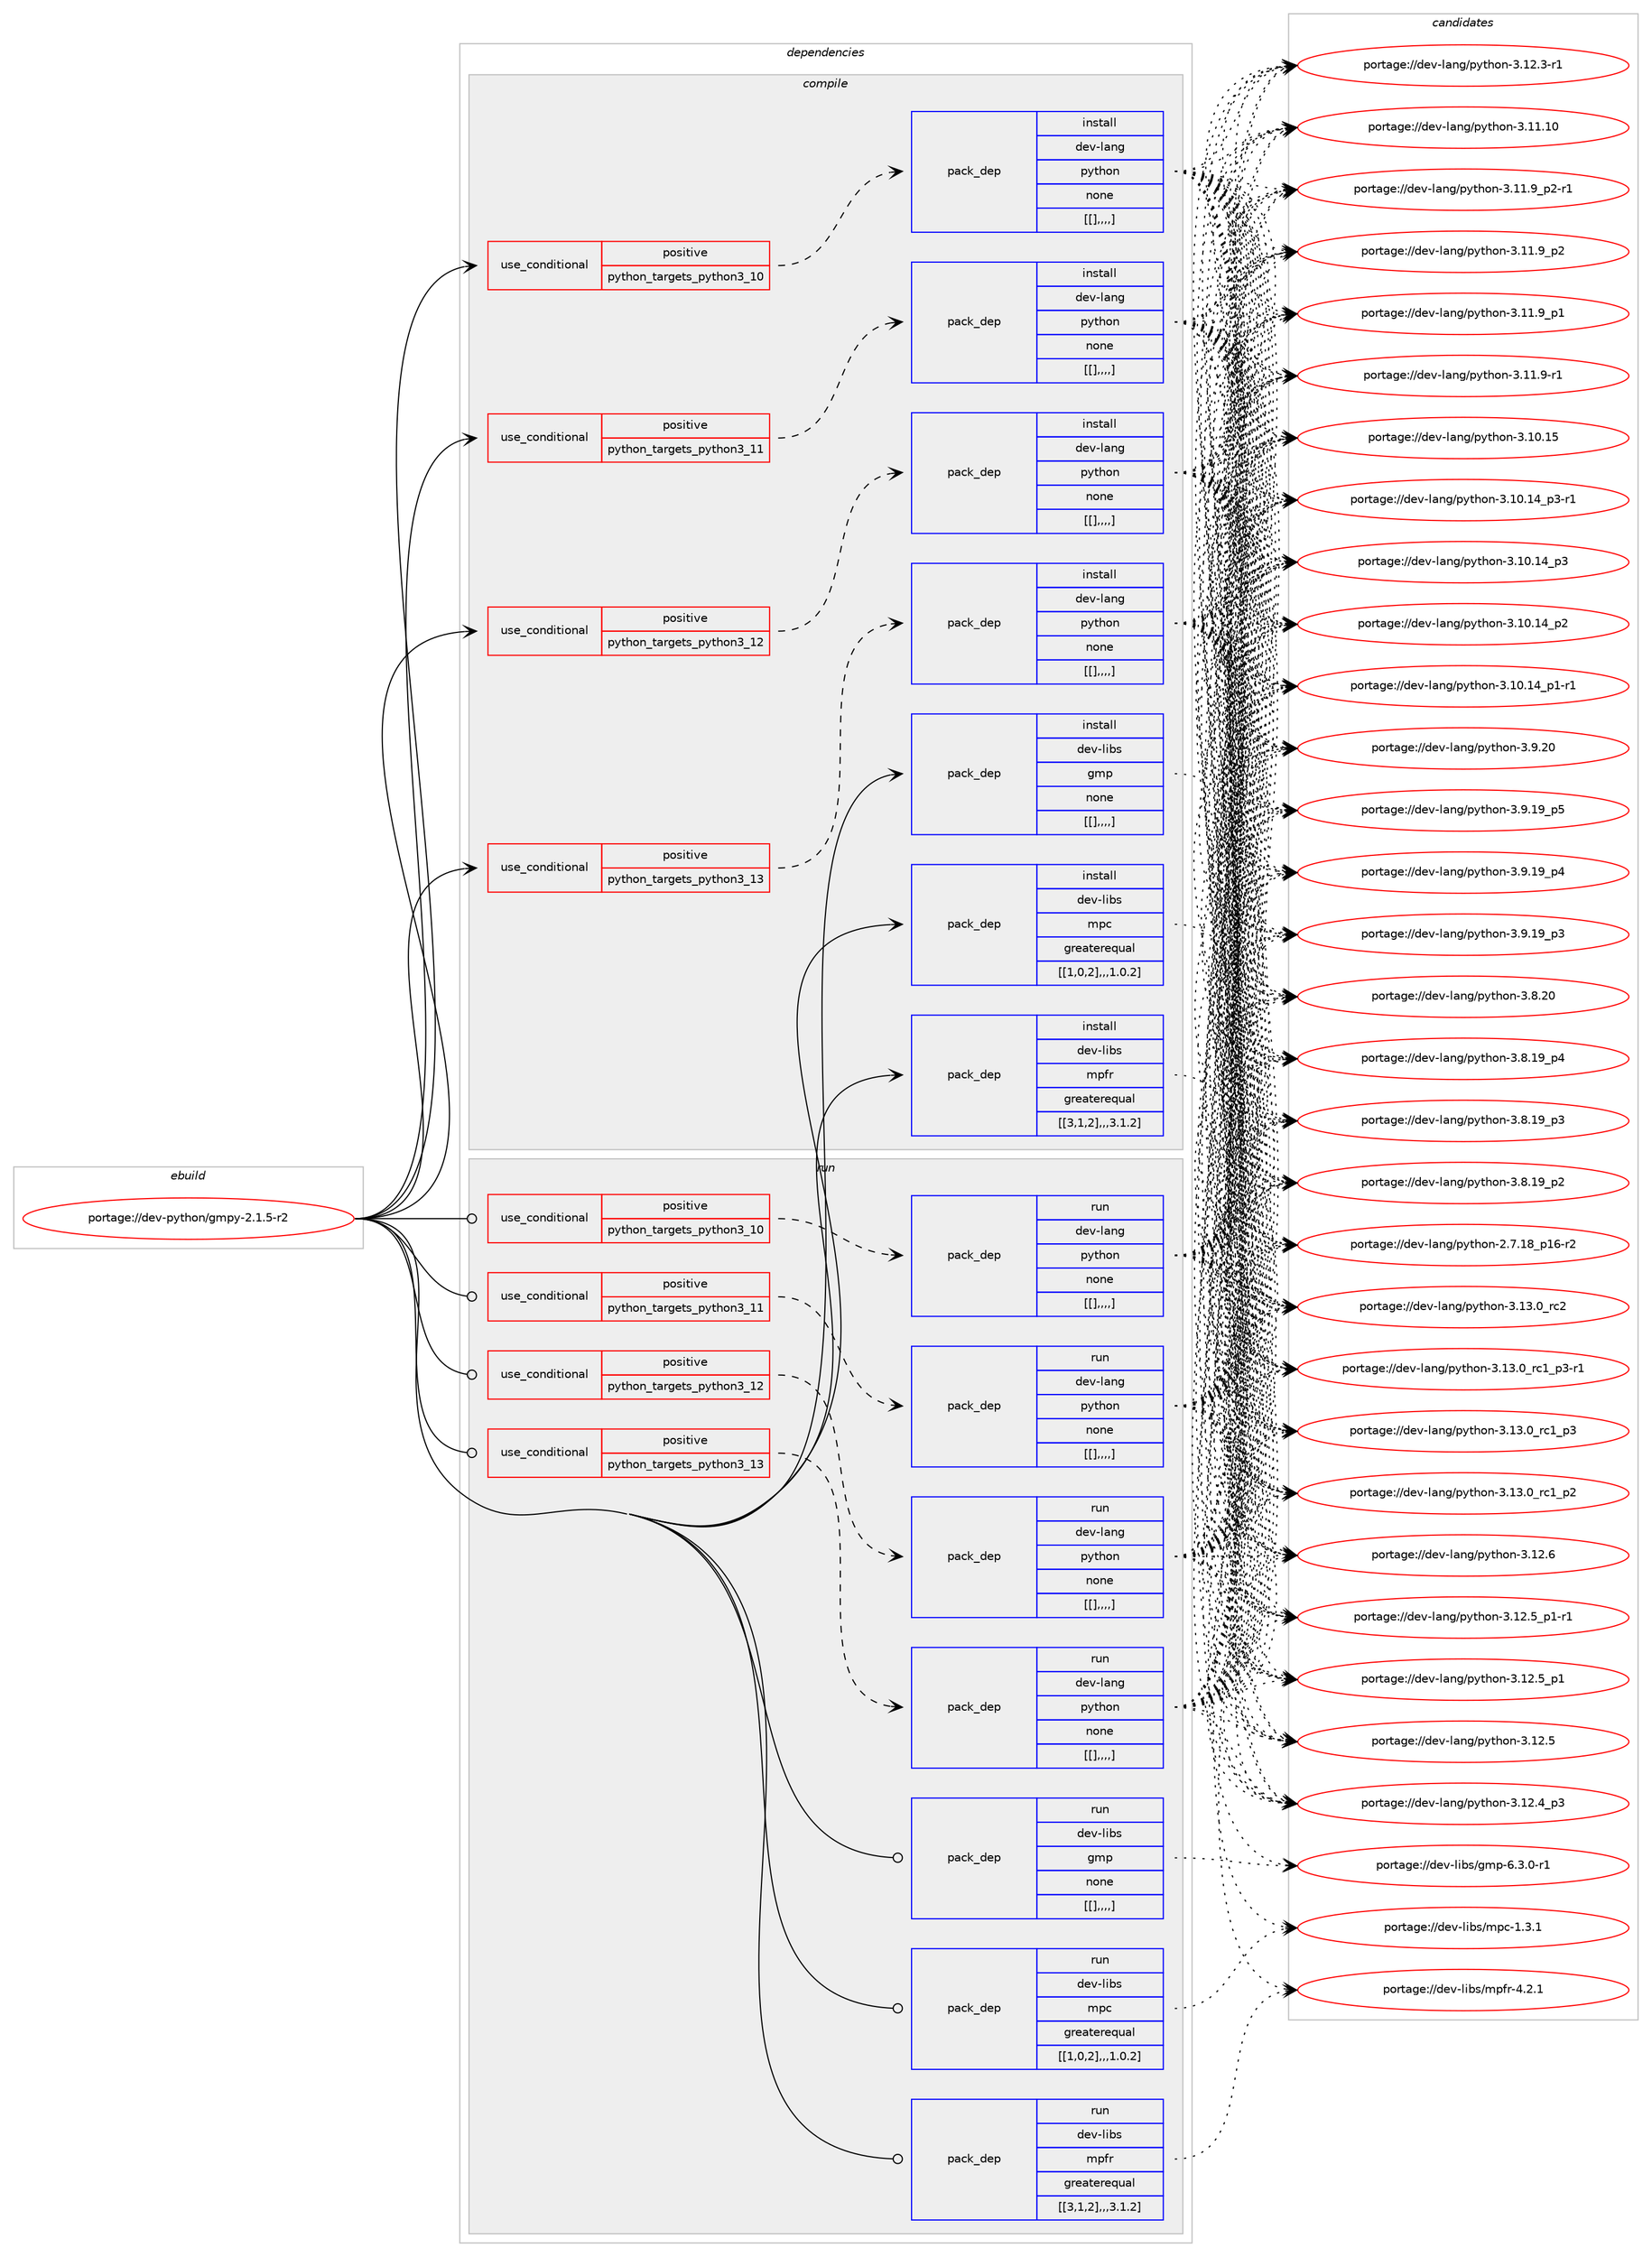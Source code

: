 digraph prolog {

# *************
# Graph options
# *************

newrank=true;
concentrate=true;
compound=true;
graph [rankdir=LR,fontname=Helvetica,fontsize=10,ranksep=1.5];#, ranksep=2.5, nodesep=0.2];
edge  [arrowhead=vee];
node  [fontname=Helvetica,fontsize=10];

# **********
# The ebuild
# **********

subgraph cluster_leftcol {
color=gray;
label=<<i>ebuild</i>>;
id [label="portage://dev-python/gmpy-2.1.5-r2", color=red, width=4, href="../dev-python/gmpy-2.1.5-r2.svg"];
}

# ****************
# The dependencies
# ****************

subgraph cluster_midcol {
color=gray;
label=<<i>dependencies</i>>;
subgraph cluster_compile {
fillcolor="#eeeeee";
style=filled;
label=<<i>compile</i>>;
subgraph cond33673 {
dependency147979 [label=<<TABLE BORDER="0" CELLBORDER="1" CELLSPACING="0" CELLPADDING="4"><TR><TD ROWSPAN="3" CELLPADDING="10">use_conditional</TD></TR><TR><TD>positive</TD></TR><TR><TD>python_targets_python3_10</TD></TR></TABLE>>, shape=none, color=red];
subgraph pack113088 {
dependency147980 [label=<<TABLE BORDER="0" CELLBORDER="1" CELLSPACING="0" CELLPADDING="4" WIDTH="220"><TR><TD ROWSPAN="6" CELLPADDING="30">pack_dep</TD></TR><TR><TD WIDTH="110">install</TD></TR><TR><TD>dev-lang</TD></TR><TR><TD>python</TD></TR><TR><TD>none</TD></TR><TR><TD>[[],,,,]</TD></TR></TABLE>>, shape=none, color=blue];
}
dependency147979:e -> dependency147980:w [weight=20,style="dashed",arrowhead="vee"];
}
id:e -> dependency147979:w [weight=20,style="solid",arrowhead="vee"];
subgraph cond33674 {
dependency147981 [label=<<TABLE BORDER="0" CELLBORDER="1" CELLSPACING="0" CELLPADDING="4"><TR><TD ROWSPAN="3" CELLPADDING="10">use_conditional</TD></TR><TR><TD>positive</TD></TR><TR><TD>python_targets_python3_11</TD></TR></TABLE>>, shape=none, color=red];
subgraph pack113089 {
dependency147982 [label=<<TABLE BORDER="0" CELLBORDER="1" CELLSPACING="0" CELLPADDING="4" WIDTH="220"><TR><TD ROWSPAN="6" CELLPADDING="30">pack_dep</TD></TR><TR><TD WIDTH="110">install</TD></TR><TR><TD>dev-lang</TD></TR><TR><TD>python</TD></TR><TR><TD>none</TD></TR><TR><TD>[[],,,,]</TD></TR></TABLE>>, shape=none, color=blue];
}
dependency147981:e -> dependency147982:w [weight=20,style="dashed",arrowhead="vee"];
}
id:e -> dependency147981:w [weight=20,style="solid",arrowhead="vee"];
subgraph cond33675 {
dependency147983 [label=<<TABLE BORDER="0" CELLBORDER="1" CELLSPACING="0" CELLPADDING="4"><TR><TD ROWSPAN="3" CELLPADDING="10">use_conditional</TD></TR><TR><TD>positive</TD></TR><TR><TD>python_targets_python3_12</TD></TR></TABLE>>, shape=none, color=red];
subgraph pack113090 {
dependency147984 [label=<<TABLE BORDER="0" CELLBORDER="1" CELLSPACING="0" CELLPADDING="4" WIDTH="220"><TR><TD ROWSPAN="6" CELLPADDING="30">pack_dep</TD></TR><TR><TD WIDTH="110">install</TD></TR><TR><TD>dev-lang</TD></TR><TR><TD>python</TD></TR><TR><TD>none</TD></TR><TR><TD>[[],,,,]</TD></TR></TABLE>>, shape=none, color=blue];
}
dependency147983:e -> dependency147984:w [weight=20,style="dashed",arrowhead="vee"];
}
id:e -> dependency147983:w [weight=20,style="solid",arrowhead="vee"];
subgraph cond33676 {
dependency147985 [label=<<TABLE BORDER="0" CELLBORDER="1" CELLSPACING="0" CELLPADDING="4"><TR><TD ROWSPAN="3" CELLPADDING="10">use_conditional</TD></TR><TR><TD>positive</TD></TR><TR><TD>python_targets_python3_13</TD></TR></TABLE>>, shape=none, color=red];
subgraph pack113091 {
dependency147986 [label=<<TABLE BORDER="0" CELLBORDER="1" CELLSPACING="0" CELLPADDING="4" WIDTH="220"><TR><TD ROWSPAN="6" CELLPADDING="30">pack_dep</TD></TR><TR><TD WIDTH="110">install</TD></TR><TR><TD>dev-lang</TD></TR><TR><TD>python</TD></TR><TR><TD>none</TD></TR><TR><TD>[[],,,,]</TD></TR></TABLE>>, shape=none, color=blue];
}
dependency147985:e -> dependency147986:w [weight=20,style="dashed",arrowhead="vee"];
}
id:e -> dependency147985:w [weight=20,style="solid",arrowhead="vee"];
subgraph pack113092 {
dependency147987 [label=<<TABLE BORDER="0" CELLBORDER="1" CELLSPACING="0" CELLPADDING="4" WIDTH="220"><TR><TD ROWSPAN="6" CELLPADDING="30">pack_dep</TD></TR><TR><TD WIDTH="110">install</TD></TR><TR><TD>dev-libs</TD></TR><TR><TD>gmp</TD></TR><TR><TD>none</TD></TR><TR><TD>[[],,,,]</TD></TR></TABLE>>, shape=none, color=blue];
}
id:e -> dependency147987:w [weight=20,style="solid",arrowhead="vee"];
subgraph pack113093 {
dependency147988 [label=<<TABLE BORDER="0" CELLBORDER="1" CELLSPACING="0" CELLPADDING="4" WIDTH="220"><TR><TD ROWSPAN="6" CELLPADDING="30">pack_dep</TD></TR><TR><TD WIDTH="110">install</TD></TR><TR><TD>dev-libs</TD></TR><TR><TD>mpc</TD></TR><TR><TD>greaterequal</TD></TR><TR><TD>[[1,0,2],,,1.0.2]</TD></TR></TABLE>>, shape=none, color=blue];
}
id:e -> dependency147988:w [weight=20,style="solid",arrowhead="vee"];
subgraph pack113094 {
dependency147989 [label=<<TABLE BORDER="0" CELLBORDER="1" CELLSPACING="0" CELLPADDING="4" WIDTH="220"><TR><TD ROWSPAN="6" CELLPADDING="30">pack_dep</TD></TR><TR><TD WIDTH="110">install</TD></TR><TR><TD>dev-libs</TD></TR><TR><TD>mpfr</TD></TR><TR><TD>greaterequal</TD></TR><TR><TD>[[3,1,2],,,3.1.2]</TD></TR></TABLE>>, shape=none, color=blue];
}
id:e -> dependency147989:w [weight=20,style="solid",arrowhead="vee"];
}
subgraph cluster_compileandrun {
fillcolor="#eeeeee";
style=filled;
label=<<i>compile and run</i>>;
}
subgraph cluster_run {
fillcolor="#eeeeee";
style=filled;
label=<<i>run</i>>;
subgraph cond33677 {
dependency147990 [label=<<TABLE BORDER="0" CELLBORDER="1" CELLSPACING="0" CELLPADDING="4"><TR><TD ROWSPAN="3" CELLPADDING="10">use_conditional</TD></TR><TR><TD>positive</TD></TR><TR><TD>python_targets_python3_10</TD></TR></TABLE>>, shape=none, color=red];
subgraph pack113095 {
dependency147991 [label=<<TABLE BORDER="0" CELLBORDER="1" CELLSPACING="0" CELLPADDING="4" WIDTH="220"><TR><TD ROWSPAN="6" CELLPADDING="30">pack_dep</TD></TR><TR><TD WIDTH="110">run</TD></TR><TR><TD>dev-lang</TD></TR><TR><TD>python</TD></TR><TR><TD>none</TD></TR><TR><TD>[[],,,,]</TD></TR></TABLE>>, shape=none, color=blue];
}
dependency147990:e -> dependency147991:w [weight=20,style="dashed",arrowhead="vee"];
}
id:e -> dependency147990:w [weight=20,style="solid",arrowhead="odot"];
subgraph cond33678 {
dependency147992 [label=<<TABLE BORDER="0" CELLBORDER="1" CELLSPACING="0" CELLPADDING="4"><TR><TD ROWSPAN="3" CELLPADDING="10">use_conditional</TD></TR><TR><TD>positive</TD></TR><TR><TD>python_targets_python3_11</TD></TR></TABLE>>, shape=none, color=red];
subgraph pack113096 {
dependency147993 [label=<<TABLE BORDER="0" CELLBORDER="1" CELLSPACING="0" CELLPADDING="4" WIDTH="220"><TR><TD ROWSPAN="6" CELLPADDING="30">pack_dep</TD></TR><TR><TD WIDTH="110">run</TD></TR><TR><TD>dev-lang</TD></TR><TR><TD>python</TD></TR><TR><TD>none</TD></TR><TR><TD>[[],,,,]</TD></TR></TABLE>>, shape=none, color=blue];
}
dependency147992:e -> dependency147993:w [weight=20,style="dashed",arrowhead="vee"];
}
id:e -> dependency147992:w [weight=20,style="solid",arrowhead="odot"];
subgraph cond33679 {
dependency147994 [label=<<TABLE BORDER="0" CELLBORDER="1" CELLSPACING="0" CELLPADDING="4"><TR><TD ROWSPAN="3" CELLPADDING="10">use_conditional</TD></TR><TR><TD>positive</TD></TR><TR><TD>python_targets_python3_12</TD></TR></TABLE>>, shape=none, color=red];
subgraph pack113097 {
dependency147995 [label=<<TABLE BORDER="0" CELLBORDER="1" CELLSPACING="0" CELLPADDING="4" WIDTH="220"><TR><TD ROWSPAN="6" CELLPADDING="30">pack_dep</TD></TR><TR><TD WIDTH="110">run</TD></TR><TR><TD>dev-lang</TD></TR><TR><TD>python</TD></TR><TR><TD>none</TD></TR><TR><TD>[[],,,,]</TD></TR></TABLE>>, shape=none, color=blue];
}
dependency147994:e -> dependency147995:w [weight=20,style="dashed",arrowhead="vee"];
}
id:e -> dependency147994:w [weight=20,style="solid",arrowhead="odot"];
subgraph cond33680 {
dependency147996 [label=<<TABLE BORDER="0" CELLBORDER="1" CELLSPACING="0" CELLPADDING="4"><TR><TD ROWSPAN="3" CELLPADDING="10">use_conditional</TD></TR><TR><TD>positive</TD></TR><TR><TD>python_targets_python3_13</TD></TR></TABLE>>, shape=none, color=red];
subgraph pack113098 {
dependency147997 [label=<<TABLE BORDER="0" CELLBORDER="1" CELLSPACING="0" CELLPADDING="4" WIDTH="220"><TR><TD ROWSPAN="6" CELLPADDING="30">pack_dep</TD></TR><TR><TD WIDTH="110">run</TD></TR><TR><TD>dev-lang</TD></TR><TR><TD>python</TD></TR><TR><TD>none</TD></TR><TR><TD>[[],,,,]</TD></TR></TABLE>>, shape=none, color=blue];
}
dependency147996:e -> dependency147997:w [weight=20,style="dashed",arrowhead="vee"];
}
id:e -> dependency147996:w [weight=20,style="solid",arrowhead="odot"];
subgraph pack113099 {
dependency147998 [label=<<TABLE BORDER="0" CELLBORDER="1" CELLSPACING="0" CELLPADDING="4" WIDTH="220"><TR><TD ROWSPAN="6" CELLPADDING="30">pack_dep</TD></TR><TR><TD WIDTH="110">run</TD></TR><TR><TD>dev-libs</TD></TR><TR><TD>gmp</TD></TR><TR><TD>none</TD></TR><TR><TD>[[],,,,]</TD></TR></TABLE>>, shape=none, color=blue];
}
id:e -> dependency147998:w [weight=20,style="solid",arrowhead="odot"];
subgraph pack113100 {
dependency147999 [label=<<TABLE BORDER="0" CELLBORDER="1" CELLSPACING="0" CELLPADDING="4" WIDTH="220"><TR><TD ROWSPAN="6" CELLPADDING="30">pack_dep</TD></TR><TR><TD WIDTH="110">run</TD></TR><TR><TD>dev-libs</TD></TR><TR><TD>mpc</TD></TR><TR><TD>greaterequal</TD></TR><TR><TD>[[1,0,2],,,1.0.2]</TD></TR></TABLE>>, shape=none, color=blue];
}
id:e -> dependency147999:w [weight=20,style="solid",arrowhead="odot"];
subgraph pack113101 {
dependency148000 [label=<<TABLE BORDER="0" CELLBORDER="1" CELLSPACING="0" CELLPADDING="4" WIDTH="220"><TR><TD ROWSPAN="6" CELLPADDING="30">pack_dep</TD></TR><TR><TD WIDTH="110">run</TD></TR><TR><TD>dev-libs</TD></TR><TR><TD>mpfr</TD></TR><TR><TD>greaterequal</TD></TR><TR><TD>[[3,1,2],,,3.1.2]</TD></TR></TABLE>>, shape=none, color=blue];
}
id:e -> dependency148000:w [weight=20,style="solid",arrowhead="odot"];
}
}

# **************
# The candidates
# **************

subgraph cluster_choices {
rank=same;
color=gray;
label=<<i>candidates</i>>;

subgraph choice113088 {
color=black;
nodesep=1;
choice10010111845108971101034711212111610411111045514649514648951149950 [label="portage://dev-lang/python-3.13.0_rc2", color=red, width=4,href="../dev-lang/python-3.13.0_rc2.svg"];
choice1001011184510897110103471121211161041111104551464951464895114994995112514511449 [label="portage://dev-lang/python-3.13.0_rc1_p3-r1", color=red, width=4,href="../dev-lang/python-3.13.0_rc1_p3-r1.svg"];
choice100101118451089711010347112121116104111110455146495146489511499499511251 [label="portage://dev-lang/python-3.13.0_rc1_p3", color=red, width=4,href="../dev-lang/python-3.13.0_rc1_p3.svg"];
choice100101118451089711010347112121116104111110455146495146489511499499511250 [label="portage://dev-lang/python-3.13.0_rc1_p2", color=red, width=4,href="../dev-lang/python-3.13.0_rc1_p2.svg"];
choice10010111845108971101034711212111610411111045514649504654 [label="portage://dev-lang/python-3.12.6", color=red, width=4,href="../dev-lang/python-3.12.6.svg"];
choice1001011184510897110103471121211161041111104551464950465395112494511449 [label="portage://dev-lang/python-3.12.5_p1-r1", color=red, width=4,href="../dev-lang/python-3.12.5_p1-r1.svg"];
choice100101118451089711010347112121116104111110455146495046539511249 [label="portage://dev-lang/python-3.12.5_p1", color=red, width=4,href="../dev-lang/python-3.12.5_p1.svg"];
choice10010111845108971101034711212111610411111045514649504653 [label="portage://dev-lang/python-3.12.5", color=red, width=4,href="../dev-lang/python-3.12.5.svg"];
choice100101118451089711010347112121116104111110455146495046529511251 [label="portage://dev-lang/python-3.12.4_p3", color=red, width=4,href="../dev-lang/python-3.12.4_p3.svg"];
choice100101118451089711010347112121116104111110455146495046514511449 [label="portage://dev-lang/python-3.12.3-r1", color=red, width=4,href="../dev-lang/python-3.12.3-r1.svg"];
choice1001011184510897110103471121211161041111104551464949464948 [label="portage://dev-lang/python-3.11.10", color=red, width=4,href="../dev-lang/python-3.11.10.svg"];
choice1001011184510897110103471121211161041111104551464949465795112504511449 [label="portage://dev-lang/python-3.11.9_p2-r1", color=red, width=4,href="../dev-lang/python-3.11.9_p2-r1.svg"];
choice100101118451089711010347112121116104111110455146494946579511250 [label="portage://dev-lang/python-3.11.9_p2", color=red, width=4,href="../dev-lang/python-3.11.9_p2.svg"];
choice100101118451089711010347112121116104111110455146494946579511249 [label="portage://dev-lang/python-3.11.9_p1", color=red, width=4,href="../dev-lang/python-3.11.9_p1.svg"];
choice100101118451089711010347112121116104111110455146494946574511449 [label="portage://dev-lang/python-3.11.9-r1", color=red, width=4,href="../dev-lang/python-3.11.9-r1.svg"];
choice1001011184510897110103471121211161041111104551464948464953 [label="portage://dev-lang/python-3.10.15", color=red, width=4,href="../dev-lang/python-3.10.15.svg"];
choice100101118451089711010347112121116104111110455146494846495295112514511449 [label="portage://dev-lang/python-3.10.14_p3-r1", color=red, width=4,href="../dev-lang/python-3.10.14_p3-r1.svg"];
choice10010111845108971101034711212111610411111045514649484649529511251 [label="portage://dev-lang/python-3.10.14_p3", color=red, width=4,href="../dev-lang/python-3.10.14_p3.svg"];
choice10010111845108971101034711212111610411111045514649484649529511250 [label="portage://dev-lang/python-3.10.14_p2", color=red, width=4,href="../dev-lang/python-3.10.14_p2.svg"];
choice100101118451089711010347112121116104111110455146494846495295112494511449 [label="portage://dev-lang/python-3.10.14_p1-r1", color=red, width=4,href="../dev-lang/python-3.10.14_p1-r1.svg"];
choice10010111845108971101034711212111610411111045514657465048 [label="portage://dev-lang/python-3.9.20", color=red, width=4,href="../dev-lang/python-3.9.20.svg"];
choice100101118451089711010347112121116104111110455146574649579511253 [label="portage://dev-lang/python-3.9.19_p5", color=red, width=4,href="../dev-lang/python-3.9.19_p5.svg"];
choice100101118451089711010347112121116104111110455146574649579511252 [label="portage://dev-lang/python-3.9.19_p4", color=red, width=4,href="../dev-lang/python-3.9.19_p4.svg"];
choice100101118451089711010347112121116104111110455146574649579511251 [label="portage://dev-lang/python-3.9.19_p3", color=red, width=4,href="../dev-lang/python-3.9.19_p3.svg"];
choice10010111845108971101034711212111610411111045514656465048 [label="portage://dev-lang/python-3.8.20", color=red, width=4,href="../dev-lang/python-3.8.20.svg"];
choice100101118451089711010347112121116104111110455146564649579511252 [label="portage://dev-lang/python-3.8.19_p4", color=red, width=4,href="../dev-lang/python-3.8.19_p4.svg"];
choice100101118451089711010347112121116104111110455146564649579511251 [label="portage://dev-lang/python-3.8.19_p3", color=red, width=4,href="../dev-lang/python-3.8.19_p3.svg"];
choice100101118451089711010347112121116104111110455146564649579511250 [label="portage://dev-lang/python-3.8.19_p2", color=red, width=4,href="../dev-lang/python-3.8.19_p2.svg"];
choice100101118451089711010347112121116104111110455046554649569511249544511450 [label="portage://dev-lang/python-2.7.18_p16-r2", color=red, width=4,href="../dev-lang/python-2.7.18_p16-r2.svg"];
dependency147980:e -> choice10010111845108971101034711212111610411111045514649514648951149950:w [style=dotted,weight="100"];
dependency147980:e -> choice1001011184510897110103471121211161041111104551464951464895114994995112514511449:w [style=dotted,weight="100"];
dependency147980:e -> choice100101118451089711010347112121116104111110455146495146489511499499511251:w [style=dotted,weight="100"];
dependency147980:e -> choice100101118451089711010347112121116104111110455146495146489511499499511250:w [style=dotted,weight="100"];
dependency147980:e -> choice10010111845108971101034711212111610411111045514649504654:w [style=dotted,weight="100"];
dependency147980:e -> choice1001011184510897110103471121211161041111104551464950465395112494511449:w [style=dotted,weight="100"];
dependency147980:e -> choice100101118451089711010347112121116104111110455146495046539511249:w [style=dotted,weight="100"];
dependency147980:e -> choice10010111845108971101034711212111610411111045514649504653:w [style=dotted,weight="100"];
dependency147980:e -> choice100101118451089711010347112121116104111110455146495046529511251:w [style=dotted,weight="100"];
dependency147980:e -> choice100101118451089711010347112121116104111110455146495046514511449:w [style=dotted,weight="100"];
dependency147980:e -> choice1001011184510897110103471121211161041111104551464949464948:w [style=dotted,weight="100"];
dependency147980:e -> choice1001011184510897110103471121211161041111104551464949465795112504511449:w [style=dotted,weight="100"];
dependency147980:e -> choice100101118451089711010347112121116104111110455146494946579511250:w [style=dotted,weight="100"];
dependency147980:e -> choice100101118451089711010347112121116104111110455146494946579511249:w [style=dotted,weight="100"];
dependency147980:e -> choice100101118451089711010347112121116104111110455146494946574511449:w [style=dotted,weight="100"];
dependency147980:e -> choice1001011184510897110103471121211161041111104551464948464953:w [style=dotted,weight="100"];
dependency147980:e -> choice100101118451089711010347112121116104111110455146494846495295112514511449:w [style=dotted,weight="100"];
dependency147980:e -> choice10010111845108971101034711212111610411111045514649484649529511251:w [style=dotted,weight="100"];
dependency147980:e -> choice10010111845108971101034711212111610411111045514649484649529511250:w [style=dotted,weight="100"];
dependency147980:e -> choice100101118451089711010347112121116104111110455146494846495295112494511449:w [style=dotted,weight="100"];
dependency147980:e -> choice10010111845108971101034711212111610411111045514657465048:w [style=dotted,weight="100"];
dependency147980:e -> choice100101118451089711010347112121116104111110455146574649579511253:w [style=dotted,weight="100"];
dependency147980:e -> choice100101118451089711010347112121116104111110455146574649579511252:w [style=dotted,weight="100"];
dependency147980:e -> choice100101118451089711010347112121116104111110455146574649579511251:w [style=dotted,weight="100"];
dependency147980:e -> choice10010111845108971101034711212111610411111045514656465048:w [style=dotted,weight="100"];
dependency147980:e -> choice100101118451089711010347112121116104111110455146564649579511252:w [style=dotted,weight="100"];
dependency147980:e -> choice100101118451089711010347112121116104111110455146564649579511251:w [style=dotted,weight="100"];
dependency147980:e -> choice100101118451089711010347112121116104111110455146564649579511250:w [style=dotted,weight="100"];
dependency147980:e -> choice100101118451089711010347112121116104111110455046554649569511249544511450:w [style=dotted,weight="100"];
}
subgraph choice113089 {
color=black;
nodesep=1;
choice10010111845108971101034711212111610411111045514649514648951149950 [label="portage://dev-lang/python-3.13.0_rc2", color=red, width=4,href="../dev-lang/python-3.13.0_rc2.svg"];
choice1001011184510897110103471121211161041111104551464951464895114994995112514511449 [label="portage://dev-lang/python-3.13.0_rc1_p3-r1", color=red, width=4,href="../dev-lang/python-3.13.0_rc1_p3-r1.svg"];
choice100101118451089711010347112121116104111110455146495146489511499499511251 [label="portage://dev-lang/python-3.13.0_rc1_p3", color=red, width=4,href="../dev-lang/python-3.13.0_rc1_p3.svg"];
choice100101118451089711010347112121116104111110455146495146489511499499511250 [label="portage://dev-lang/python-3.13.0_rc1_p2", color=red, width=4,href="../dev-lang/python-3.13.0_rc1_p2.svg"];
choice10010111845108971101034711212111610411111045514649504654 [label="portage://dev-lang/python-3.12.6", color=red, width=4,href="../dev-lang/python-3.12.6.svg"];
choice1001011184510897110103471121211161041111104551464950465395112494511449 [label="portage://dev-lang/python-3.12.5_p1-r1", color=red, width=4,href="../dev-lang/python-3.12.5_p1-r1.svg"];
choice100101118451089711010347112121116104111110455146495046539511249 [label="portage://dev-lang/python-3.12.5_p1", color=red, width=4,href="../dev-lang/python-3.12.5_p1.svg"];
choice10010111845108971101034711212111610411111045514649504653 [label="portage://dev-lang/python-3.12.5", color=red, width=4,href="../dev-lang/python-3.12.5.svg"];
choice100101118451089711010347112121116104111110455146495046529511251 [label="portage://dev-lang/python-3.12.4_p3", color=red, width=4,href="../dev-lang/python-3.12.4_p3.svg"];
choice100101118451089711010347112121116104111110455146495046514511449 [label="portage://dev-lang/python-3.12.3-r1", color=red, width=4,href="../dev-lang/python-3.12.3-r1.svg"];
choice1001011184510897110103471121211161041111104551464949464948 [label="portage://dev-lang/python-3.11.10", color=red, width=4,href="../dev-lang/python-3.11.10.svg"];
choice1001011184510897110103471121211161041111104551464949465795112504511449 [label="portage://dev-lang/python-3.11.9_p2-r1", color=red, width=4,href="../dev-lang/python-3.11.9_p2-r1.svg"];
choice100101118451089711010347112121116104111110455146494946579511250 [label="portage://dev-lang/python-3.11.9_p2", color=red, width=4,href="../dev-lang/python-3.11.9_p2.svg"];
choice100101118451089711010347112121116104111110455146494946579511249 [label="portage://dev-lang/python-3.11.9_p1", color=red, width=4,href="../dev-lang/python-3.11.9_p1.svg"];
choice100101118451089711010347112121116104111110455146494946574511449 [label="portage://dev-lang/python-3.11.9-r1", color=red, width=4,href="../dev-lang/python-3.11.9-r1.svg"];
choice1001011184510897110103471121211161041111104551464948464953 [label="portage://dev-lang/python-3.10.15", color=red, width=4,href="../dev-lang/python-3.10.15.svg"];
choice100101118451089711010347112121116104111110455146494846495295112514511449 [label="portage://dev-lang/python-3.10.14_p3-r1", color=red, width=4,href="../dev-lang/python-3.10.14_p3-r1.svg"];
choice10010111845108971101034711212111610411111045514649484649529511251 [label="portage://dev-lang/python-3.10.14_p3", color=red, width=4,href="../dev-lang/python-3.10.14_p3.svg"];
choice10010111845108971101034711212111610411111045514649484649529511250 [label="portage://dev-lang/python-3.10.14_p2", color=red, width=4,href="../dev-lang/python-3.10.14_p2.svg"];
choice100101118451089711010347112121116104111110455146494846495295112494511449 [label="portage://dev-lang/python-3.10.14_p1-r1", color=red, width=4,href="../dev-lang/python-3.10.14_p1-r1.svg"];
choice10010111845108971101034711212111610411111045514657465048 [label="portage://dev-lang/python-3.9.20", color=red, width=4,href="../dev-lang/python-3.9.20.svg"];
choice100101118451089711010347112121116104111110455146574649579511253 [label="portage://dev-lang/python-3.9.19_p5", color=red, width=4,href="../dev-lang/python-3.9.19_p5.svg"];
choice100101118451089711010347112121116104111110455146574649579511252 [label="portage://dev-lang/python-3.9.19_p4", color=red, width=4,href="../dev-lang/python-3.9.19_p4.svg"];
choice100101118451089711010347112121116104111110455146574649579511251 [label="portage://dev-lang/python-3.9.19_p3", color=red, width=4,href="../dev-lang/python-3.9.19_p3.svg"];
choice10010111845108971101034711212111610411111045514656465048 [label="portage://dev-lang/python-3.8.20", color=red, width=4,href="../dev-lang/python-3.8.20.svg"];
choice100101118451089711010347112121116104111110455146564649579511252 [label="portage://dev-lang/python-3.8.19_p4", color=red, width=4,href="../dev-lang/python-3.8.19_p4.svg"];
choice100101118451089711010347112121116104111110455146564649579511251 [label="portage://dev-lang/python-3.8.19_p3", color=red, width=4,href="../dev-lang/python-3.8.19_p3.svg"];
choice100101118451089711010347112121116104111110455146564649579511250 [label="portage://dev-lang/python-3.8.19_p2", color=red, width=4,href="../dev-lang/python-3.8.19_p2.svg"];
choice100101118451089711010347112121116104111110455046554649569511249544511450 [label="portage://dev-lang/python-2.7.18_p16-r2", color=red, width=4,href="../dev-lang/python-2.7.18_p16-r2.svg"];
dependency147982:e -> choice10010111845108971101034711212111610411111045514649514648951149950:w [style=dotted,weight="100"];
dependency147982:e -> choice1001011184510897110103471121211161041111104551464951464895114994995112514511449:w [style=dotted,weight="100"];
dependency147982:e -> choice100101118451089711010347112121116104111110455146495146489511499499511251:w [style=dotted,weight="100"];
dependency147982:e -> choice100101118451089711010347112121116104111110455146495146489511499499511250:w [style=dotted,weight="100"];
dependency147982:e -> choice10010111845108971101034711212111610411111045514649504654:w [style=dotted,weight="100"];
dependency147982:e -> choice1001011184510897110103471121211161041111104551464950465395112494511449:w [style=dotted,weight="100"];
dependency147982:e -> choice100101118451089711010347112121116104111110455146495046539511249:w [style=dotted,weight="100"];
dependency147982:e -> choice10010111845108971101034711212111610411111045514649504653:w [style=dotted,weight="100"];
dependency147982:e -> choice100101118451089711010347112121116104111110455146495046529511251:w [style=dotted,weight="100"];
dependency147982:e -> choice100101118451089711010347112121116104111110455146495046514511449:w [style=dotted,weight="100"];
dependency147982:e -> choice1001011184510897110103471121211161041111104551464949464948:w [style=dotted,weight="100"];
dependency147982:e -> choice1001011184510897110103471121211161041111104551464949465795112504511449:w [style=dotted,weight="100"];
dependency147982:e -> choice100101118451089711010347112121116104111110455146494946579511250:w [style=dotted,weight="100"];
dependency147982:e -> choice100101118451089711010347112121116104111110455146494946579511249:w [style=dotted,weight="100"];
dependency147982:e -> choice100101118451089711010347112121116104111110455146494946574511449:w [style=dotted,weight="100"];
dependency147982:e -> choice1001011184510897110103471121211161041111104551464948464953:w [style=dotted,weight="100"];
dependency147982:e -> choice100101118451089711010347112121116104111110455146494846495295112514511449:w [style=dotted,weight="100"];
dependency147982:e -> choice10010111845108971101034711212111610411111045514649484649529511251:w [style=dotted,weight="100"];
dependency147982:e -> choice10010111845108971101034711212111610411111045514649484649529511250:w [style=dotted,weight="100"];
dependency147982:e -> choice100101118451089711010347112121116104111110455146494846495295112494511449:w [style=dotted,weight="100"];
dependency147982:e -> choice10010111845108971101034711212111610411111045514657465048:w [style=dotted,weight="100"];
dependency147982:e -> choice100101118451089711010347112121116104111110455146574649579511253:w [style=dotted,weight="100"];
dependency147982:e -> choice100101118451089711010347112121116104111110455146574649579511252:w [style=dotted,weight="100"];
dependency147982:e -> choice100101118451089711010347112121116104111110455146574649579511251:w [style=dotted,weight="100"];
dependency147982:e -> choice10010111845108971101034711212111610411111045514656465048:w [style=dotted,weight="100"];
dependency147982:e -> choice100101118451089711010347112121116104111110455146564649579511252:w [style=dotted,weight="100"];
dependency147982:e -> choice100101118451089711010347112121116104111110455146564649579511251:w [style=dotted,weight="100"];
dependency147982:e -> choice100101118451089711010347112121116104111110455146564649579511250:w [style=dotted,weight="100"];
dependency147982:e -> choice100101118451089711010347112121116104111110455046554649569511249544511450:w [style=dotted,weight="100"];
}
subgraph choice113090 {
color=black;
nodesep=1;
choice10010111845108971101034711212111610411111045514649514648951149950 [label="portage://dev-lang/python-3.13.0_rc2", color=red, width=4,href="../dev-lang/python-3.13.0_rc2.svg"];
choice1001011184510897110103471121211161041111104551464951464895114994995112514511449 [label="portage://dev-lang/python-3.13.0_rc1_p3-r1", color=red, width=4,href="../dev-lang/python-3.13.0_rc1_p3-r1.svg"];
choice100101118451089711010347112121116104111110455146495146489511499499511251 [label="portage://dev-lang/python-3.13.0_rc1_p3", color=red, width=4,href="../dev-lang/python-3.13.0_rc1_p3.svg"];
choice100101118451089711010347112121116104111110455146495146489511499499511250 [label="portage://dev-lang/python-3.13.0_rc1_p2", color=red, width=4,href="../dev-lang/python-3.13.0_rc1_p2.svg"];
choice10010111845108971101034711212111610411111045514649504654 [label="portage://dev-lang/python-3.12.6", color=red, width=4,href="../dev-lang/python-3.12.6.svg"];
choice1001011184510897110103471121211161041111104551464950465395112494511449 [label="portage://dev-lang/python-3.12.5_p1-r1", color=red, width=4,href="../dev-lang/python-3.12.5_p1-r1.svg"];
choice100101118451089711010347112121116104111110455146495046539511249 [label="portage://dev-lang/python-3.12.5_p1", color=red, width=4,href="../dev-lang/python-3.12.5_p1.svg"];
choice10010111845108971101034711212111610411111045514649504653 [label="portage://dev-lang/python-3.12.5", color=red, width=4,href="../dev-lang/python-3.12.5.svg"];
choice100101118451089711010347112121116104111110455146495046529511251 [label="portage://dev-lang/python-3.12.4_p3", color=red, width=4,href="../dev-lang/python-3.12.4_p3.svg"];
choice100101118451089711010347112121116104111110455146495046514511449 [label="portage://dev-lang/python-3.12.3-r1", color=red, width=4,href="../dev-lang/python-3.12.3-r1.svg"];
choice1001011184510897110103471121211161041111104551464949464948 [label="portage://dev-lang/python-3.11.10", color=red, width=4,href="../dev-lang/python-3.11.10.svg"];
choice1001011184510897110103471121211161041111104551464949465795112504511449 [label="portage://dev-lang/python-3.11.9_p2-r1", color=red, width=4,href="../dev-lang/python-3.11.9_p2-r1.svg"];
choice100101118451089711010347112121116104111110455146494946579511250 [label="portage://dev-lang/python-3.11.9_p2", color=red, width=4,href="../dev-lang/python-3.11.9_p2.svg"];
choice100101118451089711010347112121116104111110455146494946579511249 [label="portage://dev-lang/python-3.11.9_p1", color=red, width=4,href="../dev-lang/python-3.11.9_p1.svg"];
choice100101118451089711010347112121116104111110455146494946574511449 [label="portage://dev-lang/python-3.11.9-r1", color=red, width=4,href="../dev-lang/python-3.11.9-r1.svg"];
choice1001011184510897110103471121211161041111104551464948464953 [label="portage://dev-lang/python-3.10.15", color=red, width=4,href="../dev-lang/python-3.10.15.svg"];
choice100101118451089711010347112121116104111110455146494846495295112514511449 [label="portage://dev-lang/python-3.10.14_p3-r1", color=red, width=4,href="../dev-lang/python-3.10.14_p3-r1.svg"];
choice10010111845108971101034711212111610411111045514649484649529511251 [label="portage://dev-lang/python-3.10.14_p3", color=red, width=4,href="../dev-lang/python-3.10.14_p3.svg"];
choice10010111845108971101034711212111610411111045514649484649529511250 [label="portage://dev-lang/python-3.10.14_p2", color=red, width=4,href="../dev-lang/python-3.10.14_p2.svg"];
choice100101118451089711010347112121116104111110455146494846495295112494511449 [label="portage://dev-lang/python-3.10.14_p1-r1", color=red, width=4,href="../dev-lang/python-3.10.14_p1-r1.svg"];
choice10010111845108971101034711212111610411111045514657465048 [label="portage://dev-lang/python-3.9.20", color=red, width=4,href="../dev-lang/python-3.9.20.svg"];
choice100101118451089711010347112121116104111110455146574649579511253 [label="portage://dev-lang/python-3.9.19_p5", color=red, width=4,href="../dev-lang/python-3.9.19_p5.svg"];
choice100101118451089711010347112121116104111110455146574649579511252 [label="portage://dev-lang/python-3.9.19_p4", color=red, width=4,href="../dev-lang/python-3.9.19_p4.svg"];
choice100101118451089711010347112121116104111110455146574649579511251 [label="portage://dev-lang/python-3.9.19_p3", color=red, width=4,href="../dev-lang/python-3.9.19_p3.svg"];
choice10010111845108971101034711212111610411111045514656465048 [label="portage://dev-lang/python-3.8.20", color=red, width=4,href="../dev-lang/python-3.8.20.svg"];
choice100101118451089711010347112121116104111110455146564649579511252 [label="portage://dev-lang/python-3.8.19_p4", color=red, width=4,href="../dev-lang/python-3.8.19_p4.svg"];
choice100101118451089711010347112121116104111110455146564649579511251 [label="portage://dev-lang/python-3.8.19_p3", color=red, width=4,href="../dev-lang/python-3.8.19_p3.svg"];
choice100101118451089711010347112121116104111110455146564649579511250 [label="portage://dev-lang/python-3.8.19_p2", color=red, width=4,href="../dev-lang/python-3.8.19_p2.svg"];
choice100101118451089711010347112121116104111110455046554649569511249544511450 [label="portage://dev-lang/python-2.7.18_p16-r2", color=red, width=4,href="../dev-lang/python-2.7.18_p16-r2.svg"];
dependency147984:e -> choice10010111845108971101034711212111610411111045514649514648951149950:w [style=dotted,weight="100"];
dependency147984:e -> choice1001011184510897110103471121211161041111104551464951464895114994995112514511449:w [style=dotted,weight="100"];
dependency147984:e -> choice100101118451089711010347112121116104111110455146495146489511499499511251:w [style=dotted,weight="100"];
dependency147984:e -> choice100101118451089711010347112121116104111110455146495146489511499499511250:w [style=dotted,weight="100"];
dependency147984:e -> choice10010111845108971101034711212111610411111045514649504654:w [style=dotted,weight="100"];
dependency147984:e -> choice1001011184510897110103471121211161041111104551464950465395112494511449:w [style=dotted,weight="100"];
dependency147984:e -> choice100101118451089711010347112121116104111110455146495046539511249:w [style=dotted,weight="100"];
dependency147984:e -> choice10010111845108971101034711212111610411111045514649504653:w [style=dotted,weight="100"];
dependency147984:e -> choice100101118451089711010347112121116104111110455146495046529511251:w [style=dotted,weight="100"];
dependency147984:e -> choice100101118451089711010347112121116104111110455146495046514511449:w [style=dotted,weight="100"];
dependency147984:e -> choice1001011184510897110103471121211161041111104551464949464948:w [style=dotted,weight="100"];
dependency147984:e -> choice1001011184510897110103471121211161041111104551464949465795112504511449:w [style=dotted,weight="100"];
dependency147984:e -> choice100101118451089711010347112121116104111110455146494946579511250:w [style=dotted,weight="100"];
dependency147984:e -> choice100101118451089711010347112121116104111110455146494946579511249:w [style=dotted,weight="100"];
dependency147984:e -> choice100101118451089711010347112121116104111110455146494946574511449:w [style=dotted,weight="100"];
dependency147984:e -> choice1001011184510897110103471121211161041111104551464948464953:w [style=dotted,weight="100"];
dependency147984:e -> choice100101118451089711010347112121116104111110455146494846495295112514511449:w [style=dotted,weight="100"];
dependency147984:e -> choice10010111845108971101034711212111610411111045514649484649529511251:w [style=dotted,weight="100"];
dependency147984:e -> choice10010111845108971101034711212111610411111045514649484649529511250:w [style=dotted,weight="100"];
dependency147984:e -> choice100101118451089711010347112121116104111110455146494846495295112494511449:w [style=dotted,weight="100"];
dependency147984:e -> choice10010111845108971101034711212111610411111045514657465048:w [style=dotted,weight="100"];
dependency147984:e -> choice100101118451089711010347112121116104111110455146574649579511253:w [style=dotted,weight="100"];
dependency147984:e -> choice100101118451089711010347112121116104111110455146574649579511252:w [style=dotted,weight="100"];
dependency147984:e -> choice100101118451089711010347112121116104111110455146574649579511251:w [style=dotted,weight="100"];
dependency147984:e -> choice10010111845108971101034711212111610411111045514656465048:w [style=dotted,weight="100"];
dependency147984:e -> choice100101118451089711010347112121116104111110455146564649579511252:w [style=dotted,weight="100"];
dependency147984:e -> choice100101118451089711010347112121116104111110455146564649579511251:w [style=dotted,weight="100"];
dependency147984:e -> choice100101118451089711010347112121116104111110455146564649579511250:w [style=dotted,weight="100"];
dependency147984:e -> choice100101118451089711010347112121116104111110455046554649569511249544511450:w [style=dotted,weight="100"];
}
subgraph choice113091 {
color=black;
nodesep=1;
choice10010111845108971101034711212111610411111045514649514648951149950 [label="portage://dev-lang/python-3.13.0_rc2", color=red, width=4,href="../dev-lang/python-3.13.0_rc2.svg"];
choice1001011184510897110103471121211161041111104551464951464895114994995112514511449 [label="portage://dev-lang/python-3.13.0_rc1_p3-r1", color=red, width=4,href="../dev-lang/python-3.13.0_rc1_p3-r1.svg"];
choice100101118451089711010347112121116104111110455146495146489511499499511251 [label="portage://dev-lang/python-3.13.0_rc1_p3", color=red, width=4,href="../dev-lang/python-3.13.0_rc1_p3.svg"];
choice100101118451089711010347112121116104111110455146495146489511499499511250 [label="portage://dev-lang/python-3.13.0_rc1_p2", color=red, width=4,href="../dev-lang/python-3.13.0_rc1_p2.svg"];
choice10010111845108971101034711212111610411111045514649504654 [label="portage://dev-lang/python-3.12.6", color=red, width=4,href="../dev-lang/python-3.12.6.svg"];
choice1001011184510897110103471121211161041111104551464950465395112494511449 [label="portage://dev-lang/python-3.12.5_p1-r1", color=red, width=4,href="../dev-lang/python-3.12.5_p1-r1.svg"];
choice100101118451089711010347112121116104111110455146495046539511249 [label="portage://dev-lang/python-3.12.5_p1", color=red, width=4,href="../dev-lang/python-3.12.5_p1.svg"];
choice10010111845108971101034711212111610411111045514649504653 [label="portage://dev-lang/python-3.12.5", color=red, width=4,href="../dev-lang/python-3.12.5.svg"];
choice100101118451089711010347112121116104111110455146495046529511251 [label="portage://dev-lang/python-3.12.4_p3", color=red, width=4,href="../dev-lang/python-3.12.4_p3.svg"];
choice100101118451089711010347112121116104111110455146495046514511449 [label="portage://dev-lang/python-3.12.3-r1", color=red, width=4,href="../dev-lang/python-3.12.3-r1.svg"];
choice1001011184510897110103471121211161041111104551464949464948 [label="portage://dev-lang/python-3.11.10", color=red, width=4,href="../dev-lang/python-3.11.10.svg"];
choice1001011184510897110103471121211161041111104551464949465795112504511449 [label="portage://dev-lang/python-3.11.9_p2-r1", color=red, width=4,href="../dev-lang/python-3.11.9_p2-r1.svg"];
choice100101118451089711010347112121116104111110455146494946579511250 [label="portage://dev-lang/python-3.11.9_p2", color=red, width=4,href="../dev-lang/python-3.11.9_p2.svg"];
choice100101118451089711010347112121116104111110455146494946579511249 [label="portage://dev-lang/python-3.11.9_p1", color=red, width=4,href="../dev-lang/python-3.11.9_p1.svg"];
choice100101118451089711010347112121116104111110455146494946574511449 [label="portage://dev-lang/python-3.11.9-r1", color=red, width=4,href="../dev-lang/python-3.11.9-r1.svg"];
choice1001011184510897110103471121211161041111104551464948464953 [label="portage://dev-lang/python-3.10.15", color=red, width=4,href="../dev-lang/python-3.10.15.svg"];
choice100101118451089711010347112121116104111110455146494846495295112514511449 [label="portage://dev-lang/python-3.10.14_p3-r1", color=red, width=4,href="../dev-lang/python-3.10.14_p3-r1.svg"];
choice10010111845108971101034711212111610411111045514649484649529511251 [label="portage://dev-lang/python-3.10.14_p3", color=red, width=4,href="../dev-lang/python-3.10.14_p3.svg"];
choice10010111845108971101034711212111610411111045514649484649529511250 [label="portage://dev-lang/python-3.10.14_p2", color=red, width=4,href="../dev-lang/python-3.10.14_p2.svg"];
choice100101118451089711010347112121116104111110455146494846495295112494511449 [label="portage://dev-lang/python-3.10.14_p1-r1", color=red, width=4,href="../dev-lang/python-3.10.14_p1-r1.svg"];
choice10010111845108971101034711212111610411111045514657465048 [label="portage://dev-lang/python-3.9.20", color=red, width=4,href="../dev-lang/python-3.9.20.svg"];
choice100101118451089711010347112121116104111110455146574649579511253 [label="portage://dev-lang/python-3.9.19_p5", color=red, width=4,href="../dev-lang/python-3.9.19_p5.svg"];
choice100101118451089711010347112121116104111110455146574649579511252 [label="portage://dev-lang/python-3.9.19_p4", color=red, width=4,href="../dev-lang/python-3.9.19_p4.svg"];
choice100101118451089711010347112121116104111110455146574649579511251 [label="portage://dev-lang/python-3.9.19_p3", color=red, width=4,href="../dev-lang/python-3.9.19_p3.svg"];
choice10010111845108971101034711212111610411111045514656465048 [label="portage://dev-lang/python-3.8.20", color=red, width=4,href="../dev-lang/python-3.8.20.svg"];
choice100101118451089711010347112121116104111110455146564649579511252 [label="portage://dev-lang/python-3.8.19_p4", color=red, width=4,href="../dev-lang/python-3.8.19_p4.svg"];
choice100101118451089711010347112121116104111110455146564649579511251 [label="portage://dev-lang/python-3.8.19_p3", color=red, width=4,href="../dev-lang/python-3.8.19_p3.svg"];
choice100101118451089711010347112121116104111110455146564649579511250 [label="portage://dev-lang/python-3.8.19_p2", color=red, width=4,href="../dev-lang/python-3.8.19_p2.svg"];
choice100101118451089711010347112121116104111110455046554649569511249544511450 [label="portage://dev-lang/python-2.7.18_p16-r2", color=red, width=4,href="../dev-lang/python-2.7.18_p16-r2.svg"];
dependency147986:e -> choice10010111845108971101034711212111610411111045514649514648951149950:w [style=dotted,weight="100"];
dependency147986:e -> choice1001011184510897110103471121211161041111104551464951464895114994995112514511449:w [style=dotted,weight="100"];
dependency147986:e -> choice100101118451089711010347112121116104111110455146495146489511499499511251:w [style=dotted,weight="100"];
dependency147986:e -> choice100101118451089711010347112121116104111110455146495146489511499499511250:w [style=dotted,weight="100"];
dependency147986:e -> choice10010111845108971101034711212111610411111045514649504654:w [style=dotted,weight="100"];
dependency147986:e -> choice1001011184510897110103471121211161041111104551464950465395112494511449:w [style=dotted,weight="100"];
dependency147986:e -> choice100101118451089711010347112121116104111110455146495046539511249:w [style=dotted,weight="100"];
dependency147986:e -> choice10010111845108971101034711212111610411111045514649504653:w [style=dotted,weight="100"];
dependency147986:e -> choice100101118451089711010347112121116104111110455146495046529511251:w [style=dotted,weight="100"];
dependency147986:e -> choice100101118451089711010347112121116104111110455146495046514511449:w [style=dotted,weight="100"];
dependency147986:e -> choice1001011184510897110103471121211161041111104551464949464948:w [style=dotted,weight="100"];
dependency147986:e -> choice1001011184510897110103471121211161041111104551464949465795112504511449:w [style=dotted,weight="100"];
dependency147986:e -> choice100101118451089711010347112121116104111110455146494946579511250:w [style=dotted,weight="100"];
dependency147986:e -> choice100101118451089711010347112121116104111110455146494946579511249:w [style=dotted,weight="100"];
dependency147986:e -> choice100101118451089711010347112121116104111110455146494946574511449:w [style=dotted,weight="100"];
dependency147986:e -> choice1001011184510897110103471121211161041111104551464948464953:w [style=dotted,weight="100"];
dependency147986:e -> choice100101118451089711010347112121116104111110455146494846495295112514511449:w [style=dotted,weight="100"];
dependency147986:e -> choice10010111845108971101034711212111610411111045514649484649529511251:w [style=dotted,weight="100"];
dependency147986:e -> choice10010111845108971101034711212111610411111045514649484649529511250:w [style=dotted,weight="100"];
dependency147986:e -> choice100101118451089711010347112121116104111110455146494846495295112494511449:w [style=dotted,weight="100"];
dependency147986:e -> choice10010111845108971101034711212111610411111045514657465048:w [style=dotted,weight="100"];
dependency147986:e -> choice100101118451089711010347112121116104111110455146574649579511253:w [style=dotted,weight="100"];
dependency147986:e -> choice100101118451089711010347112121116104111110455146574649579511252:w [style=dotted,weight="100"];
dependency147986:e -> choice100101118451089711010347112121116104111110455146574649579511251:w [style=dotted,weight="100"];
dependency147986:e -> choice10010111845108971101034711212111610411111045514656465048:w [style=dotted,weight="100"];
dependency147986:e -> choice100101118451089711010347112121116104111110455146564649579511252:w [style=dotted,weight="100"];
dependency147986:e -> choice100101118451089711010347112121116104111110455146564649579511251:w [style=dotted,weight="100"];
dependency147986:e -> choice100101118451089711010347112121116104111110455146564649579511250:w [style=dotted,weight="100"];
dependency147986:e -> choice100101118451089711010347112121116104111110455046554649569511249544511450:w [style=dotted,weight="100"];
}
subgraph choice113092 {
color=black;
nodesep=1;
choice1001011184510810598115471031091124554465146484511449 [label="portage://dev-libs/gmp-6.3.0-r1", color=red, width=4,href="../dev-libs/gmp-6.3.0-r1.svg"];
dependency147987:e -> choice1001011184510810598115471031091124554465146484511449:w [style=dotted,weight="100"];
}
subgraph choice113093 {
color=black;
nodesep=1;
choice10010111845108105981154710911299454946514649 [label="portage://dev-libs/mpc-1.3.1", color=red, width=4,href="../dev-libs/mpc-1.3.1.svg"];
dependency147988:e -> choice10010111845108105981154710911299454946514649:w [style=dotted,weight="100"];
}
subgraph choice113094 {
color=black;
nodesep=1;
choice100101118451081059811547109112102114455246504649 [label="portage://dev-libs/mpfr-4.2.1", color=red, width=4,href="../dev-libs/mpfr-4.2.1.svg"];
dependency147989:e -> choice100101118451081059811547109112102114455246504649:w [style=dotted,weight="100"];
}
subgraph choice113095 {
color=black;
nodesep=1;
choice10010111845108971101034711212111610411111045514649514648951149950 [label="portage://dev-lang/python-3.13.0_rc2", color=red, width=4,href="../dev-lang/python-3.13.0_rc2.svg"];
choice1001011184510897110103471121211161041111104551464951464895114994995112514511449 [label="portage://dev-lang/python-3.13.0_rc1_p3-r1", color=red, width=4,href="../dev-lang/python-3.13.0_rc1_p3-r1.svg"];
choice100101118451089711010347112121116104111110455146495146489511499499511251 [label="portage://dev-lang/python-3.13.0_rc1_p3", color=red, width=4,href="../dev-lang/python-3.13.0_rc1_p3.svg"];
choice100101118451089711010347112121116104111110455146495146489511499499511250 [label="portage://dev-lang/python-3.13.0_rc1_p2", color=red, width=4,href="../dev-lang/python-3.13.0_rc1_p2.svg"];
choice10010111845108971101034711212111610411111045514649504654 [label="portage://dev-lang/python-3.12.6", color=red, width=4,href="../dev-lang/python-3.12.6.svg"];
choice1001011184510897110103471121211161041111104551464950465395112494511449 [label="portage://dev-lang/python-3.12.5_p1-r1", color=red, width=4,href="../dev-lang/python-3.12.5_p1-r1.svg"];
choice100101118451089711010347112121116104111110455146495046539511249 [label="portage://dev-lang/python-3.12.5_p1", color=red, width=4,href="../dev-lang/python-3.12.5_p1.svg"];
choice10010111845108971101034711212111610411111045514649504653 [label="portage://dev-lang/python-3.12.5", color=red, width=4,href="../dev-lang/python-3.12.5.svg"];
choice100101118451089711010347112121116104111110455146495046529511251 [label="portage://dev-lang/python-3.12.4_p3", color=red, width=4,href="../dev-lang/python-3.12.4_p3.svg"];
choice100101118451089711010347112121116104111110455146495046514511449 [label="portage://dev-lang/python-3.12.3-r1", color=red, width=4,href="../dev-lang/python-3.12.3-r1.svg"];
choice1001011184510897110103471121211161041111104551464949464948 [label="portage://dev-lang/python-3.11.10", color=red, width=4,href="../dev-lang/python-3.11.10.svg"];
choice1001011184510897110103471121211161041111104551464949465795112504511449 [label="portage://dev-lang/python-3.11.9_p2-r1", color=red, width=4,href="../dev-lang/python-3.11.9_p2-r1.svg"];
choice100101118451089711010347112121116104111110455146494946579511250 [label="portage://dev-lang/python-3.11.9_p2", color=red, width=4,href="../dev-lang/python-3.11.9_p2.svg"];
choice100101118451089711010347112121116104111110455146494946579511249 [label="portage://dev-lang/python-3.11.9_p1", color=red, width=4,href="../dev-lang/python-3.11.9_p1.svg"];
choice100101118451089711010347112121116104111110455146494946574511449 [label="portage://dev-lang/python-3.11.9-r1", color=red, width=4,href="../dev-lang/python-3.11.9-r1.svg"];
choice1001011184510897110103471121211161041111104551464948464953 [label="portage://dev-lang/python-3.10.15", color=red, width=4,href="../dev-lang/python-3.10.15.svg"];
choice100101118451089711010347112121116104111110455146494846495295112514511449 [label="portage://dev-lang/python-3.10.14_p3-r1", color=red, width=4,href="../dev-lang/python-3.10.14_p3-r1.svg"];
choice10010111845108971101034711212111610411111045514649484649529511251 [label="portage://dev-lang/python-3.10.14_p3", color=red, width=4,href="../dev-lang/python-3.10.14_p3.svg"];
choice10010111845108971101034711212111610411111045514649484649529511250 [label="portage://dev-lang/python-3.10.14_p2", color=red, width=4,href="../dev-lang/python-3.10.14_p2.svg"];
choice100101118451089711010347112121116104111110455146494846495295112494511449 [label="portage://dev-lang/python-3.10.14_p1-r1", color=red, width=4,href="../dev-lang/python-3.10.14_p1-r1.svg"];
choice10010111845108971101034711212111610411111045514657465048 [label="portage://dev-lang/python-3.9.20", color=red, width=4,href="../dev-lang/python-3.9.20.svg"];
choice100101118451089711010347112121116104111110455146574649579511253 [label="portage://dev-lang/python-3.9.19_p5", color=red, width=4,href="../dev-lang/python-3.9.19_p5.svg"];
choice100101118451089711010347112121116104111110455146574649579511252 [label="portage://dev-lang/python-3.9.19_p4", color=red, width=4,href="../dev-lang/python-3.9.19_p4.svg"];
choice100101118451089711010347112121116104111110455146574649579511251 [label="portage://dev-lang/python-3.9.19_p3", color=red, width=4,href="../dev-lang/python-3.9.19_p3.svg"];
choice10010111845108971101034711212111610411111045514656465048 [label="portage://dev-lang/python-3.8.20", color=red, width=4,href="../dev-lang/python-3.8.20.svg"];
choice100101118451089711010347112121116104111110455146564649579511252 [label="portage://dev-lang/python-3.8.19_p4", color=red, width=4,href="../dev-lang/python-3.8.19_p4.svg"];
choice100101118451089711010347112121116104111110455146564649579511251 [label="portage://dev-lang/python-3.8.19_p3", color=red, width=4,href="../dev-lang/python-3.8.19_p3.svg"];
choice100101118451089711010347112121116104111110455146564649579511250 [label="portage://dev-lang/python-3.8.19_p2", color=red, width=4,href="../dev-lang/python-3.8.19_p2.svg"];
choice100101118451089711010347112121116104111110455046554649569511249544511450 [label="portage://dev-lang/python-2.7.18_p16-r2", color=red, width=4,href="../dev-lang/python-2.7.18_p16-r2.svg"];
dependency147991:e -> choice10010111845108971101034711212111610411111045514649514648951149950:w [style=dotted,weight="100"];
dependency147991:e -> choice1001011184510897110103471121211161041111104551464951464895114994995112514511449:w [style=dotted,weight="100"];
dependency147991:e -> choice100101118451089711010347112121116104111110455146495146489511499499511251:w [style=dotted,weight="100"];
dependency147991:e -> choice100101118451089711010347112121116104111110455146495146489511499499511250:w [style=dotted,weight="100"];
dependency147991:e -> choice10010111845108971101034711212111610411111045514649504654:w [style=dotted,weight="100"];
dependency147991:e -> choice1001011184510897110103471121211161041111104551464950465395112494511449:w [style=dotted,weight="100"];
dependency147991:e -> choice100101118451089711010347112121116104111110455146495046539511249:w [style=dotted,weight="100"];
dependency147991:e -> choice10010111845108971101034711212111610411111045514649504653:w [style=dotted,weight="100"];
dependency147991:e -> choice100101118451089711010347112121116104111110455146495046529511251:w [style=dotted,weight="100"];
dependency147991:e -> choice100101118451089711010347112121116104111110455146495046514511449:w [style=dotted,weight="100"];
dependency147991:e -> choice1001011184510897110103471121211161041111104551464949464948:w [style=dotted,weight="100"];
dependency147991:e -> choice1001011184510897110103471121211161041111104551464949465795112504511449:w [style=dotted,weight="100"];
dependency147991:e -> choice100101118451089711010347112121116104111110455146494946579511250:w [style=dotted,weight="100"];
dependency147991:e -> choice100101118451089711010347112121116104111110455146494946579511249:w [style=dotted,weight="100"];
dependency147991:e -> choice100101118451089711010347112121116104111110455146494946574511449:w [style=dotted,weight="100"];
dependency147991:e -> choice1001011184510897110103471121211161041111104551464948464953:w [style=dotted,weight="100"];
dependency147991:e -> choice100101118451089711010347112121116104111110455146494846495295112514511449:w [style=dotted,weight="100"];
dependency147991:e -> choice10010111845108971101034711212111610411111045514649484649529511251:w [style=dotted,weight="100"];
dependency147991:e -> choice10010111845108971101034711212111610411111045514649484649529511250:w [style=dotted,weight="100"];
dependency147991:e -> choice100101118451089711010347112121116104111110455146494846495295112494511449:w [style=dotted,weight="100"];
dependency147991:e -> choice10010111845108971101034711212111610411111045514657465048:w [style=dotted,weight="100"];
dependency147991:e -> choice100101118451089711010347112121116104111110455146574649579511253:w [style=dotted,weight="100"];
dependency147991:e -> choice100101118451089711010347112121116104111110455146574649579511252:w [style=dotted,weight="100"];
dependency147991:e -> choice100101118451089711010347112121116104111110455146574649579511251:w [style=dotted,weight="100"];
dependency147991:e -> choice10010111845108971101034711212111610411111045514656465048:w [style=dotted,weight="100"];
dependency147991:e -> choice100101118451089711010347112121116104111110455146564649579511252:w [style=dotted,weight="100"];
dependency147991:e -> choice100101118451089711010347112121116104111110455146564649579511251:w [style=dotted,weight="100"];
dependency147991:e -> choice100101118451089711010347112121116104111110455146564649579511250:w [style=dotted,weight="100"];
dependency147991:e -> choice100101118451089711010347112121116104111110455046554649569511249544511450:w [style=dotted,weight="100"];
}
subgraph choice113096 {
color=black;
nodesep=1;
choice10010111845108971101034711212111610411111045514649514648951149950 [label="portage://dev-lang/python-3.13.0_rc2", color=red, width=4,href="../dev-lang/python-3.13.0_rc2.svg"];
choice1001011184510897110103471121211161041111104551464951464895114994995112514511449 [label="portage://dev-lang/python-3.13.0_rc1_p3-r1", color=red, width=4,href="../dev-lang/python-3.13.0_rc1_p3-r1.svg"];
choice100101118451089711010347112121116104111110455146495146489511499499511251 [label="portage://dev-lang/python-3.13.0_rc1_p3", color=red, width=4,href="../dev-lang/python-3.13.0_rc1_p3.svg"];
choice100101118451089711010347112121116104111110455146495146489511499499511250 [label="portage://dev-lang/python-3.13.0_rc1_p2", color=red, width=4,href="../dev-lang/python-3.13.0_rc1_p2.svg"];
choice10010111845108971101034711212111610411111045514649504654 [label="portage://dev-lang/python-3.12.6", color=red, width=4,href="../dev-lang/python-3.12.6.svg"];
choice1001011184510897110103471121211161041111104551464950465395112494511449 [label="portage://dev-lang/python-3.12.5_p1-r1", color=red, width=4,href="../dev-lang/python-3.12.5_p1-r1.svg"];
choice100101118451089711010347112121116104111110455146495046539511249 [label="portage://dev-lang/python-3.12.5_p1", color=red, width=4,href="../dev-lang/python-3.12.5_p1.svg"];
choice10010111845108971101034711212111610411111045514649504653 [label="portage://dev-lang/python-3.12.5", color=red, width=4,href="../dev-lang/python-3.12.5.svg"];
choice100101118451089711010347112121116104111110455146495046529511251 [label="portage://dev-lang/python-3.12.4_p3", color=red, width=4,href="../dev-lang/python-3.12.4_p3.svg"];
choice100101118451089711010347112121116104111110455146495046514511449 [label="portage://dev-lang/python-3.12.3-r1", color=red, width=4,href="../dev-lang/python-3.12.3-r1.svg"];
choice1001011184510897110103471121211161041111104551464949464948 [label="portage://dev-lang/python-3.11.10", color=red, width=4,href="../dev-lang/python-3.11.10.svg"];
choice1001011184510897110103471121211161041111104551464949465795112504511449 [label="portage://dev-lang/python-3.11.9_p2-r1", color=red, width=4,href="../dev-lang/python-3.11.9_p2-r1.svg"];
choice100101118451089711010347112121116104111110455146494946579511250 [label="portage://dev-lang/python-3.11.9_p2", color=red, width=4,href="../dev-lang/python-3.11.9_p2.svg"];
choice100101118451089711010347112121116104111110455146494946579511249 [label="portage://dev-lang/python-3.11.9_p1", color=red, width=4,href="../dev-lang/python-3.11.9_p1.svg"];
choice100101118451089711010347112121116104111110455146494946574511449 [label="portage://dev-lang/python-3.11.9-r1", color=red, width=4,href="../dev-lang/python-3.11.9-r1.svg"];
choice1001011184510897110103471121211161041111104551464948464953 [label="portage://dev-lang/python-3.10.15", color=red, width=4,href="../dev-lang/python-3.10.15.svg"];
choice100101118451089711010347112121116104111110455146494846495295112514511449 [label="portage://dev-lang/python-3.10.14_p3-r1", color=red, width=4,href="../dev-lang/python-3.10.14_p3-r1.svg"];
choice10010111845108971101034711212111610411111045514649484649529511251 [label="portage://dev-lang/python-3.10.14_p3", color=red, width=4,href="../dev-lang/python-3.10.14_p3.svg"];
choice10010111845108971101034711212111610411111045514649484649529511250 [label="portage://dev-lang/python-3.10.14_p2", color=red, width=4,href="../dev-lang/python-3.10.14_p2.svg"];
choice100101118451089711010347112121116104111110455146494846495295112494511449 [label="portage://dev-lang/python-3.10.14_p1-r1", color=red, width=4,href="../dev-lang/python-3.10.14_p1-r1.svg"];
choice10010111845108971101034711212111610411111045514657465048 [label="portage://dev-lang/python-3.9.20", color=red, width=4,href="../dev-lang/python-3.9.20.svg"];
choice100101118451089711010347112121116104111110455146574649579511253 [label="portage://dev-lang/python-3.9.19_p5", color=red, width=4,href="../dev-lang/python-3.9.19_p5.svg"];
choice100101118451089711010347112121116104111110455146574649579511252 [label="portage://dev-lang/python-3.9.19_p4", color=red, width=4,href="../dev-lang/python-3.9.19_p4.svg"];
choice100101118451089711010347112121116104111110455146574649579511251 [label="portage://dev-lang/python-3.9.19_p3", color=red, width=4,href="../dev-lang/python-3.9.19_p3.svg"];
choice10010111845108971101034711212111610411111045514656465048 [label="portage://dev-lang/python-3.8.20", color=red, width=4,href="../dev-lang/python-3.8.20.svg"];
choice100101118451089711010347112121116104111110455146564649579511252 [label="portage://dev-lang/python-3.8.19_p4", color=red, width=4,href="../dev-lang/python-3.8.19_p4.svg"];
choice100101118451089711010347112121116104111110455146564649579511251 [label="portage://dev-lang/python-3.8.19_p3", color=red, width=4,href="../dev-lang/python-3.8.19_p3.svg"];
choice100101118451089711010347112121116104111110455146564649579511250 [label="portage://dev-lang/python-3.8.19_p2", color=red, width=4,href="../dev-lang/python-3.8.19_p2.svg"];
choice100101118451089711010347112121116104111110455046554649569511249544511450 [label="portage://dev-lang/python-2.7.18_p16-r2", color=red, width=4,href="../dev-lang/python-2.7.18_p16-r2.svg"];
dependency147993:e -> choice10010111845108971101034711212111610411111045514649514648951149950:w [style=dotted,weight="100"];
dependency147993:e -> choice1001011184510897110103471121211161041111104551464951464895114994995112514511449:w [style=dotted,weight="100"];
dependency147993:e -> choice100101118451089711010347112121116104111110455146495146489511499499511251:w [style=dotted,weight="100"];
dependency147993:e -> choice100101118451089711010347112121116104111110455146495146489511499499511250:w [style=dotted,weight="100"];
dependency147993:e -> choice10010111845108971101034711212111610411111045514649504654:w [style=dotted,weight="100"];
dependency147993:e -> choice1001011184510897110103471121211161041111104551464950465395112494511449:w [style=dotted,weight="100"];
dependency147993:e -> choice100101118451089711010347112121116104111110455146495046539511249:w [style=dotted,weight="100"];
dependency147993:e -> choice10010111845108971101034711212111610411111045514649504653:w [style=dotted,weight="100"];
dependency147993:e -> choice100101118451089711010347112121116104111110455146495046529511251:w [style=dotted,weight="100"];
dependency147993:e -> choice100101118451089711010347112121116104111110455146495046514511449:w [style=dotted,weight="100"];
dependency147993:e -> choice1001011184510897110103471121211161041111104551464949464948:w [style=dotted,weight="100"];
dependency147993:e -> choice1001011184510897110103471121211161041111104551464949465795112504511449:w [style=dotted,weight="100"];
dependency147993:e -> choice100101118451089711010347112121116104111110455146494946579511250:w [style=dotted,weight="100"];
dependency147993:e -> choice100101118451089711010347112121116104111110455146494946579511249:w [style=dotted,weight="100"];
dependency147993:e -> choice100101118451089711010347112121116104111110455146494946574511449:w [style=dotted,weight="100"];
dependency147993:e -> choice1001011184510897110103471121211161041111104551464948464953:w [style=dotted,weight="100"];
dependency147993:e -> choice100101118451089711010347112121116104111110455146494846495295112514511449:w [style=dotted,weight="100"];
dependency147993:e -> choice10010111845108971101034711212111610411111045514649484649529511251:w [style=dotted,weight="100"];
dependency147993:e -> choice10010111845108971101034711212111610411111045514649484649529511250:w [style=dotted,weight="100"];
dependency147993:e -> choice100101118451089711010347112121116104111110455146494846495295112494511449:w [style=dotted,weight="100"];
dependency147993:e -> choice10010111845108971101034711212111610411111045514657465048:w [style=dotted,weight="100"];
dependency147993:e -> choice100101118451089711010347112121116104111110455146574649579511253:w [style=dotted,weight="100"];
dependency147993:e -> choice100101118451089711010347112121116104111110455146574649579511252:w [style=dotted,weight="100"];
dependency147993:e -> choice100101118451089711010347112121116104111110455146574649579511251:w [style=dotted,weight="100"];
dependency147993:e -> choice10010111845108971101034711212111610411111045514656465048:w [style=dotted,weight="100"];
dependency147993:e -> choice100101118451089711010347112121116104111110455146564649579511252:w [style=dotted,weight="100"];
dependency147993:e -> choice100101118451089711010347112121116104111110455146564649579511251:w [style=dotted,weight="100"];
dependency147993:e -> choice100101118451089711010347112121116104111110455146564649579511250:w [style=dotted,weight="100"];
dependency147993:e -> choice100101118451089711010347112121116104111110455046554649569511249544511450:w [style=dotted,weight="100"];
}
subgraph choice113097 {
color=black;
nodesep=1;
choice10010111845108971101034711212111610411111045514649514648951149950 [label="portage://dev-lang/python-3.13.0_rc2", color=red, width=4,href="../dev-lang/python-3.13.0_rc2.svg"];
choice1001011184510897110103471121211161041111104551464951464895114994995112514511449 [label="portage://dev-lang/python-3.13.0_rc1_p3-r1", color=red, width=4,href="../dev-lang/python-3.13.0_rc1_p3-r1.svg"];
choice100101118451089711010347112121116104111110455146495146489511499499511251 [label="portage://dev-lang/python-3.13.0_rc1_p3", color=red, width=4,href="../dev-lang/python-3.13.0_rc1_p3.svg"];
choice100101118451089711010347112121116104111110455146495146489511499499511250 [label="portage://dev-lang/python-3.13.0_rc1_p2", color=red, width=4,href="../dev-lang/python-3.13.0_rc1_p2.svg"];
choice10010111845108971101034711212111610411111045514649504654 [label="portage://dev-lang/python-3.12.6", color=red, width=4,href="../dev-lang/python-3.12.6.svg"];
choice1001011184510897110103471121211161041111104551464950465395112494511449 [label="portage://dev-lang/python-3.12.5_p1-r1", color=red, width=4,href="../dev-lang/python-3.12.5_p1-r1.svg"];
choice100101118451089711010347112121116104111110455146495046539511249 [label="portage://dev-lang/python-3.12.5_p1", color=red, width=4,href="../dev-lang/python-3.12.5_p1.svg"];
choice10010111845108971101034711212111610411111045514649504653 [label="portage://dev-lang/python-3.12.5", color=red, width=4,href="../dev-lang/python-3.12.5.svg"];
choice100101118451089711010347112121116104111110455146495046529511251 [label="portage://dev-lang/python-3.12.4_p3", color=red, width=4,href="../dev-lang/python-3.12.4_p3.svg"];
choice100101118451089711010347112121116104111110455146495046514511449 [label="portage://dev-lang/python-3.12.3-r1", color=red, width=4,href="../dev-lang/python-3.12.3-r1.svg"];
choice1001011184510897110103471121211161041111104551464949464948 [label="portage://dev-lang/python-3.11.10", color=red, width=4,href="../dev-lang/python-3.11.10.svg"];
choice1001011184510897110103471121211161041111104551464949465795112504511449 [label="portage://dev-lang/python-3.11.9_p2-r1", color=red, width=4,href="../dev-lang/python-3.11.9_p2-r1.svg"];
choice100101118451089711010347112121116104111110455146494946579511250 [label="portage://dev-lang/python-3.11.9_p2", color=red, width=4,href="../dev-lang/python-3.11.9_p2.svg"];
choice100101118451089711010347112121116104111110455146494946579511249 [label="portage://dev-lang/python-3.11.9_p1", color=red, width=4,href="../dev-lang/python-3.11.9_p1.svg"];
choice100101118451089711010347112121116104111110455146494946574511449 [label="portage://dev-lang/python-3.11.9-r1", color=red, width=4,href="../dev-lang/python-3.11.9-r1.svg"];
choice1001011184510897110103471121211161041111104551464948464953 [label="portage://dev-lang/python-3.10.15", color=red, width=4,href="../dev-lang/python-3.10.15.svg"];
choice100101118451089711010347112121116104111110455146494846495295112514511449 [label="portage://dev-lang/python-3.10.14_p3-r1", color=red, width=4,href="../dev-lang/python-3.10.14_p3-r1.svg"];
choice10010111845108971101034711212111610411111045514649484649529511251 [label="portage://dev-lang/python-3.10.14_p3", color=red, width=4,href="../dev-lang/python-3.10.14_p3.svg"];
choice10010111845108971101034711212111610411111045514649484649529511250 [label="portage://dev-lang/python-3.10.14_p2", color=red, width=4,href="../dev-lang/python-3.10.14_p2.svg"];
choice100101118451089711010347112121116104111110455146494846495295112494511449 [label="portage://dev-lang/python-3.10.14_p1-r1", color=red, width=4,href="../dev-lang/python-3.10.14_p1-r1.svg"];
choice10010111845108971101034711212111610411111045514657465048 [label="portage://dev-lang/python-3.9.20", color=red, width=4,href="../dev-lang/python-3.9.20.svg"];
choice100101118451089711010347112121116104111110455146574649579511253 [label="portage://dev-lang/python-3.9.19_p5", color=red, width=4,href="../dev-lang/python-3.9.19_p5.svg"];
choice100101118451089711010347112121116104111110455146574649579511252 [label="portage://dev-lang/python-3.9.19_p4", color=red, width=4,href="../dev-lang/python-3.9.19_p4.svg"];
choice100101118451089711010347112121116104111110455146574649579511251 [label="portage://dev-lang/python-3.9.19_p3", color=red, width=4,href="../dev-lang/python-3.9.19_p3.svg"];
choice10010111845108971101034711212111610411111045514656465048 [label="portage://dev-lang/python-3.8.20", color=red, width=4,href="../dev-lang/python-3.8.20.svg"];
choice100101118451089711010347112121116104111110455146564649579511252 [label="portage://dev-lang/python-3.8.19_p4", color=red, width=4,href="../dev-lang/python-3.8.19_p4.svg"];
choice100101118451089711010347112121116104111110455146564649579511251 [label="portage://dev-lang/python-3.8.19_p3", color=red, width=4,href="../dev-lang/python-3.8.19_p3.svg"];
choice100101118451089711010347112121116104111110455146564649579511250 [label="portage://dev-lang/python-3.8.19_p2", color=red, width=4,href="../dev-lang/python-3.8.19_p2.svg"];
choice100101118451089711010347112121116104111110455046554649569511249544511450 [label="portage://dev-lang/python-2.7.18_p16-r2", color=red, width=4,href="../dev-lang/python-2.7.18_p16-r2.svg"];
dependency147995:e -> choice10010111845108971101034711212111610411111045514649514648951149950:w [style=dotted,weight="100"];
dependency147995:e -> choice1001011184510897110103471121211161041111104551464951464895114994995112514511449:w [style=dotted,weight="100"];
dependency147995:e -> choice100101118451089711010347112121116104111110455146495146489511499499511251:w [style=dotted,weight="100"];
dependency147995:e -> choice100101118451089711010347112121116104111110455146495146489511499499511250:w [style=dotted,weight="100"];
dependency147995:e -> choice10010111845108971101034711212111610411111045514649504654:w [style=dotted,weight="100"];
dependency147995:e -> choice1001011184510897110103471121211161041111104551464950465395112494511449:w [style=dotted,weight="100"];
dependency147995:e -> choice100101118451089711010347112121116104111110455146495046539511249:w [style=dotted,weight="100"];
dependency147995:e -> choice10010111845108971101034711212111610411111045514649504653:w [style=dotted,weight="100"];
dependency147995:e -> choice100101118451089711010347112121116104111110455146495046529511251:w [style=dotted,weight="100"];
dependency147995:e -> choice100101118451089711010347112121116104111110455146495046514511449:w [style=dotted,weight="100"];
dependency147995:e -> choice1001011184510897110103471121211161041111104551464949464948:w [style=dotted,weight="100"];
dependency147995:e -> choice1001011184510897110103471121211161041111104551464949465795112504511449:w [style=dotted,weight="100"];
dependency147995:e -> choice100101118451089711010347112121116104111110455146494946579511250:w [style=dotted,weight="100"];
dependency147995:e -> choice100101118451089711010347112121116104111110455146494946579511249:w [style=dotted,weight="100"];
dependency147995:e -> choice100101118451089711010347112121116104111110455146494946574511449:w [style=dotted,weight="100"];
dependency147995:e -> choice1001011184510897110103471121211161041111104551464948464953:w [style=dotted,weight="100"];
dependency147995:e -> choice100101118451089711010347112121116104111110455146494846495295112514511449:w [style=dotted,weight="100"];
dependency147995:e -> choice10010111845108971101034711212111610411111045514649484649529511251:w [style=dotted,weight="100"];
dependency147995:e -> choice10010111845108971101034711212111610411111045514649484649529511250:w [style=dotted,weight="100"];
dependency147995:e -> choice100101118451089711010347112121116104111110455146494846495295112494511449:w [style=dotted,weight="100"];
dependency147995:e -> choice10010111845108971101034711212111610411111045514657465048:w [style=dotted,weight="100"];
dependency147995:e -> choice100101118451089711010347112121116104111110455146574649579511253:w [style=dotted,weight="100"];
dependency147995:e -> choice100101118451089711010347112121116104111110455146574649579511252:w [style=dotted,weight="100"];
dependency147995:e -> choice100101118451089711010347112121116104111110455146574649579511251:w [style=dotted,weight="100"];
dependency147995:e -> choice10010111845108971101034711212111610411111045514656465048:w [style=dotted,weight="100"];
dependency147995:e -> choice100101118451089711010347112121116104111110455146564649579511252:w [style=dotted,weight="100"];
dependency147995:e -> choice100101118451089711010347112121116104111110455146564649579511251:w [style=dotted,weight="100"];
dependency147995:e -> choice100101118451089711010347112121116104111110455146564649579511250:w [style=dotted,weight="100"];
dependency147995:e -> choice100101118451089711010347112121116104111110455046554649569511249544511450:w [style=dotted,weight="100"];
}
subgraph choice113098 {
color=black;
nodesep=1;
choice10010111845108971101034711212111610411111045514649514648951149950 [label="portage://dev-lang/python-3.13.0_rc2", color=red, width=4,href="../dev-lang/python-3.13.0_rc2.svg"];
choice1001011184510897110103471121211161041111104551464951464895114994995112514511449 [label="portage://dev-lang/python-3.13.0_rc1_p3-r1", color=red, width=4,href="../dev-lang/python-3.13.0_rc1_p3-r1.svg"];
choice100101118451089711010347112121116104111110455146495146489511499499511251 [label="portage://dev-lang/python-3.13.0_rc1_p3", color=red, width=4,href="../dev-lang/python-3.13.0_rc1_p3.svg"];
choice100101118451089711010347112121116104111110455146495146489511499499511250 [label="portage://dev-lang/python-3.13.0_rc1_p2", color=red, width=4,href="../dev-lang/python-3.13.0_rc1_p2.svg"];
choice10010111845108971101034711212111610411111045514649504654 [label="portage://dev-lang/python-3.12.6", color=red, width=4,href="../dev-lang/python-3.12.6.svg"];
choice1001011184510897110103471121211161041111104551464950465395112494511449 [label="portage://dev-lang/python-3.12.5_p1-r1", color=red, width=4,href="../dev-lang/python-3.12.5_p1-r1.svg"];
choice100101118451089711010347112121116104111110455146495046539511249 [label="portage://dev-lang/python-3.12.5_p1", color=red, width=4,href="../dev-lang/python-3.12.5_p1.svg"];
choice10010111845108971101034711212111610411111045514649504653 [label="portage://dev-lang/python-3.12.5", color=red, width=4,href="../dev-lang/python-3.12.5.svg"];
choice100101118451089711010347112121116104111110455146495046529511251 [label="portage://dev-lang/python-3.12.4_p3", color=red, width=4,href="../dev-lang/python-3.12.4_p3.svg"];
choice100101118451089711010347112121116104111110455146495046514511449 [label="portage://dev-lang/python-3.12.3-r1", color=red, width=4,href="../dev-lang/python-3.12.3-r1.svg"];
choice1001011184510897110103471121211161041111104551464949464948 [label="portage://dev-lang/python-3.11.10", color=red, width=4,href="../dev-lang/python-3.11.10.svg"];
choice1001011184510897110103471121211161041111104551464949465795112504511449 [label="portage://dev-lang/python-3.11.9_p2-r1", color=red, width=4,href="../dev-lang/python-3.11.9_p2-r1.svg"];
choice100101118451089711010347112121116104111110455146494946579511250 [label="portage://dev-lang/python-3.11.9_p2", color=red, width=4,href="../dev-lang/python-3.11.9_p2.svg"];
choice100101118451089711010347112121116104111110455146494946579511249 [label="portage://dev-lang/python-3.11.9_p1", color=red, width=4,href="../dev-lang/python-3.11.9_p1.svg"];
choice100101118451089711010347112121116104111110455146494946574511449 [label="portage://dev-lang/python-3.11.9-r1", color=red, width=4,href="../dev-lang/python-3.11.9-r1.svg"];
choice1001011184510897110103471121211161041111104551464948464953 [label="portage://dev-lang/python-3.10.15", color=red, width=4,href="../dev-lang/python-3.10.15.svg"];
choice100101118451089711010347112121116104111110455146494846495295112514511449 [label="portage://dev-lang/python-3.10.14_p3-r1", color=red, width=4,href="../dev-lang/python-3.10.14_p3-r1.svg"];
choice10010111845108971101034711212111610411111045514649484649529511251 [label="portage://dev-lang/python-3.10.14_p3", color=red, width=4,href="../dev-lang/python-3.10.14_p3.svg"];
choice10010111845108971101034711212111610411111045514649484649529511250 [label="portage://dev-lang/python-3.10.14_p2", color=red, width=4,href="../dev-lang/python-3.10.14_p2.svg"];
choice100101118451089711010347112121116104111110455146494846495295112494511449 [label="portage://dev-lang/python-3.10.14_p1-r1", color=red, width=4,href="../dev-lang/python-3.10.14_p1-r1.svg"];
choice10010111845108971101034711212111610411111045514657465048 [label="portage://dev-lang/python-3.9.20", color=red, width=4,href="../dev-lang/python-3.9.20.svg"];
choice100101118451089711010347112121116104111110455146574649579511253 [label="portage://dev-lang/python-3.9.19_p5", color=red, width=4,href="../dev-lang/python-3.9.19_p5.svg"];
choice100101118451089711010347112121116104111110455146574649579511252 [label="portage://dev-lang/python-3.9.19_p4", color=red, width=4,href="../dev-lang/python-3.9.19_p4.svg"];
choice100101118451089711010347112121116104111110455146574649579511251 [label="portage://dev-lang/python-3.9.19_p3", color=red, width=4,href="../dev-lang/python-3.9.19_p3.svg"];
choice10010111845108971101034711212111610411111045514656465048 [label="portage://dev-lang/python-3.8.20", color=red, width=4,href="../dev-lang/python-3.8.20.svg"];
choice100101118451089711010347112121116104111110455146564649579511252 [label="portage://dev-lang/python-3.8.19_p4", color=red, width=4,href="../dev-lang/python-3.8.19_p4.svg"];
choice100101118451089711010347112121116104111110455146564649579511251 [label="portage://dev-lang/python-3.8.19_p3", color=red, width=4,href="../dev-lang/python-3.8.19_p3.svg"];
choice100101118451089711010347112121116104111110455146564649579511250 [label="portage://dev-lang/python-3.8.19_p2", color=red, width=4,href="../dev-lang/python-3.8.19_p2.svg"];
choice100101118451089711010347112121116104111110455046554649569511249544511450 [label="portage://dev-lang/python-2.7.18_p16-r2", color=red, width=4,href="../dev-lang/python-2.7.18_p16-r2.svg"];
dependency147997:e -> choice10010111845108971101034711212111610411111045514649514648951149950:w [style=dotted,weight="100"];
dependency147997:e -> choice1001011184510897110103471121211161041111104551464951464895114994995112514511449:w [style=dotted,weight="100"];
dependency147997:e -> choice100101118451089711010347112121116104111110455146495146489511499499511251:w [style=dotted,weight="100"];
dependency147997:e -> choice100101118451089711010347112121116104111110455146495146489511499499511250:w [style=dotted,weight="100"];
dependency147997:e -> choice10010111845108971101034711212111610411111045514649504654:w [style=dotted,weight="100"];
dependency147997:e -> choice1001011184510897110103471121211161041111104551464950465395112494511449:w [style=dotted,weight="100"];
dependency147997:e -> choice100101118451089711010347112121116104111110455146495046539511249:w [style=dotted,weight="100"];
dependency147997:e -> choice10010111845108971101034711212111610411111045514649504653:w [style=dotted,weight="100"];
dependency147997:e -> choice100101118451089711010347112121116104111110455146495046529511251:w [style=dotted,weight="100"];
dependency147997:e -> choice100101118451089711010347112121116104111110455146495046514511449:w [style=dotted,weight="100"];
dependency147997:e -> choice1001011184510897110103471121211161041111104551464949464948:w [style=dotted,weight="100"];
dependency147997:e -> choice1001011184510897110103471121211161041111104551464949465795112504511449:w [style=dotted,weight="100"];
dependency147997:e -> choice100101118451089711010347112121116104111110455146494946579511250:w [style=dotted,weight="100"];
dependency147997:e -> choice100101118451089711010347112121116104111110455146494946579511249:w [style=dotted,weight="100"];
dependency147997:e -> choice100101118451089711010347112121116104111110455146494946574511449:w [style=dotted,weight="100"];
dependency147997:e -> choice1001011184510897110103471121211161041111104551464948464953:w [style=dotted,weight="100"];
dependency147997:e -> choice100101118451089711010347112121116104111110455146494846495295112514511449:w [style=dotted,weight="100"];
dependency147997:e -> choice10010111845108971101034711212111610411111045514649484649529511251:w [style=dotted,weight="100"];
dependency147997:e -> choice10010111845108971101034711212111610411111045514649484649529511250:w [style=dotted,weight="100"];
dependency147997:e -> choice100101118451089711010347112121116104111110455146494846495295112494511449:w [style=dotted,weight="100"];
dependency147997:e -> choice10010111845108971101034711212111610411111045514657465048:w [style=dotted,weight="100"];
dependency147997:e -> choice100101118451089711010347112121116104111110455146574649579511253:w [style=dotted,weight="100"];
dependency147997:e -> choice100101118451089711010347112121116104111110455146574649579511252:w [style=dotted,weight="100"];
dependency147997:e -> choice100101118451089711010347112121116104111110455146574649579511251:w [style=dotted,weight="100"];
dependency147997:e -> choice10010111845108971101034711212111610411111045514656465048:w [style=dotted,weight="100"];
dependency147997:e -> choice100101118451089711010347112121116104111110455146564649579511252:w [style=dotted,weight="100"];
dependency147997:e -> choice100101118451089711010347112121116104111110455146564649579511251:w [style=dotted,weight="100"];
dependency147997:e -> choice100101118451089711010347112121116104111110455146564649579511250:w [style=dotted,weight="100"];
dependency147997:e -> choice100101118451089711010347112121116104111110455046554649569511249544511450:w [style=dotted,weight="100"];
}
subgraph choice113099 {
color=black;
nodesep=1;
choice1001011184510810598115471031091124554465146484511449 [label="portage://dev-libs/gmp-6.3.0-r1", color=red, width=4,href="../dev-libs/gmp-6.3.0-r1.svg"];
dependency147998:e -> choice1001011184510810598115471031091124554465146484511449:w [style=dotted,weight="100"];
}
subgraph choice113100 {
color=black;
nodesep=1;
choice10010111845108105981154710911299454946514649 [label="portage://dev-libs/mpc-1.3.1", color=red, width=4,href="../dev-libs/mpc-1.3.1.svg"];
dependency147999:e -> choice10010111845108105981154710911299454946514649:w [style=dotted,weight="100"];
}
subgraph choice113101 {
color=black;
nodesep=1;
choice100101118451081059811547109112102114455246504649 [label="portage://dev-libs/mpfr-4.2.1", color=red, width=4,href="../dev-libs/mpfr-4.2.1.svg"];
dependency148000:e -> choice100101118451081059811547109112102114455246504649:w [style=dotted,weight="100"];
}
}

}
